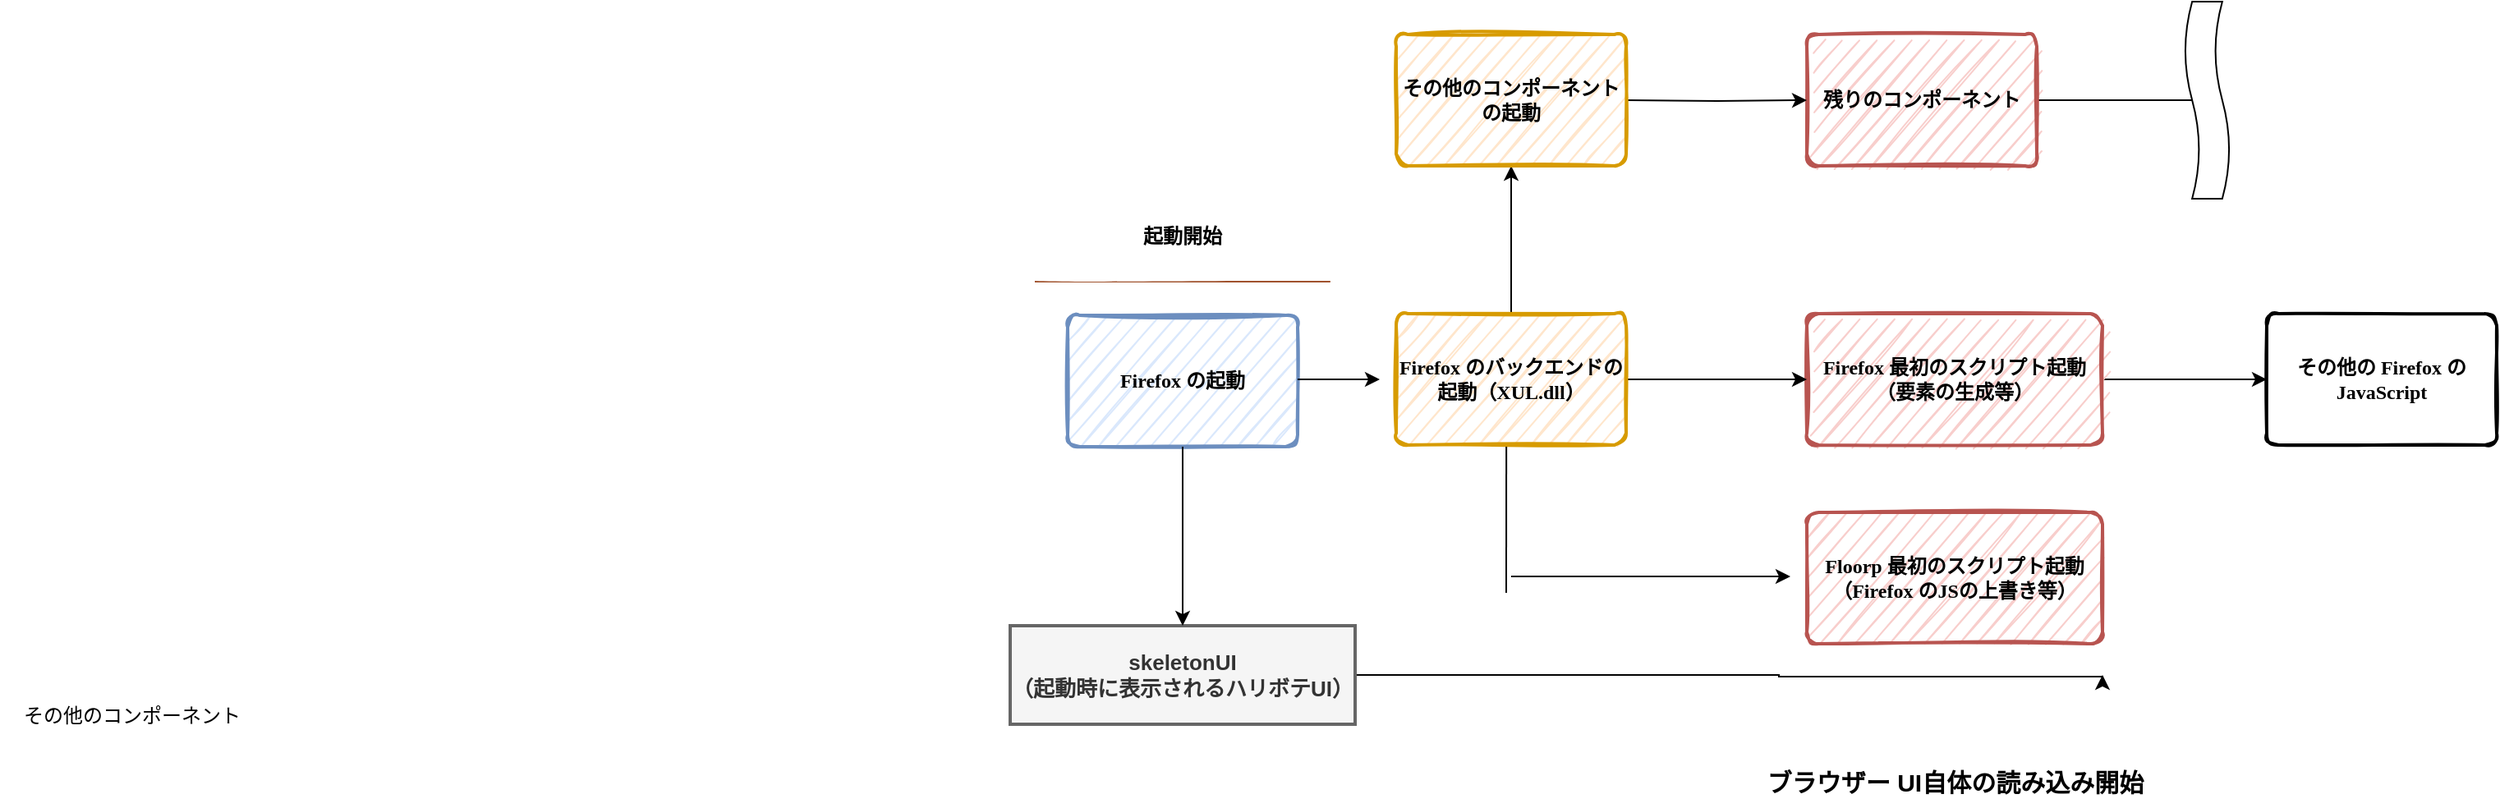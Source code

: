 <mxfile version="21.2.6" type="github">
  <diagram id="wFE0QG_FPsp0jaGvCLVb" name="Page-1">
    <mxGraphModel dx="2033" dy="736" grid="1" gridSize="10" guides="1" tooltips="1" connect="1" arrows="1" fold="1" page="1" pageScale="1" pageWidth="850" pageHeight="1100" math="0" shadow="0">
      <root>
        <mxCell id="0" />
        <mxCell id="1" parent="0" />
        <object label="起動開始&#xa;" status="New" id="_5mSTuPxr-ZiKRkBDSY7-2">
          <mxCell style="swimlane;strokeWidth=2;fontFamily=Permanent Marker;html=0;startSize=1;verticalAlign=bottom;spacingBottom=5;points=[];childLayout=stackLayout;stackBorder=20;stackSpacing=20;resizeLast=0;resizeParent=1;horizontalStack=0;collapsible=0;sketch=1;strokeColor=none;fillStyle=solid;fillColor=#A0522D;" parent="1" vertex="1">
            <mxGeometry x="30" y="270" width="180" height="221" as="geometry" />
          </mxCell>
        </object>
        <object label="Firefox の起動&lt;i&gt;&lt;span style=&quot;font-weight: normal&quot;&gt;&lt;br&gt;&lt;/span&gt;&lt;/i&gt;" placeholders="1" id="_5mSTuPxr-ZiKRkBDSY7-3">
          <mxCell style="whiteSpace=wrap;html=1;strokeWidth=2;fillColor=#dae8fc;fontStyle=1;spacingTop=0;rounded=1;arcSize=9;points=[];sketch=1;fontFamily=Permanent Marker;hachureGap=8;fillWeight=1;strokeColor=#6c8ebf;" parent="_5mSTuPxr-ZiKRkBDSY7-2" vertex="1">
            <mxGeometry x="20" y="21" width="140" height="80" as="geometry" />
          </mxCell>
        </object>
        <mxCell id="OLEUzLPQlqHIPB4nFk42-16" value="" style="edgeStyle=orthogonalEdgeStyle;rounded=0;orthogonalLoop=1;jettySize=auto;html=1;" edge="1" parent="1" source="_5mSTuPxr-ZiKRkBDSY7-11" target="_5mSTuPxr-ZiKRkBDSY7-5">
          <mxGeometry relative="1" as="geometry" />
        </mxCell>
        <object label="Firefox 最初のスクリプト起動&lt;br&gt;（要素の生成等）" placeholders="1" id="_5mSTuPxr-ZiKRkBDSY7-11">
          <mxCell style="whiteSpace=wrap;html=1;strokeWidth=2;fillColor=#f8cecc;fontStyle=1;spacingTop=0;rounded=1;arcSize=9;points=[];sketch=1;fontFamily=Permanent Marker;hachureGap=8;fillWeight=1;strokeColor=#b85450;" parent="1" vertex="1">
            <mxGeometry x="500" y="290" width="180" height="80" as="geometry" />
          </mxCell>
        </object>
        <mxCell id="fmuVZZGOlsF8Z4shbadP-11" value="" style="edgeStyle=orthogonalEdgeStyle;rounded=0;orthogonalLoop=1;jettySize=auto;html=1;" parent="1" source="_5mSTuPxr-ZiKRkBDSY7-10" edge="1">
          <mxGeometry relative="1" as="geometry">
            <mxPoint x="750" y="160" as="targetPoint" />
          </mxGeometry>
        </mxCell>
        <object label="残りのコンポーネント" placeholders="1" id="_5mSTuPxr-ZiKRkBDSY7-10">
          <mxCell style="whiteSpace=wrap;html=1;strokeWidth=2;fillColor=#f8cecc;fontStyle=1;spacingTop=0;rounded=1;arcSize=9;points=[];sketch=1;fontFamily=Permanent Marker;hachureGap=8;fillWeight=1;strokeColor=#b85450;" parent="1" vertex="1">
            <mxGeometry x="500" y="120" width="140" height="80" as="geometry" />
          </mxCell>
        </object>
        <mxCell id="fmuVZZGOlsF8Z4shbadP-1" value="" style="endArrow=classic;html=1;rounded=0;" parent="1" edge="1">
          <mxGeometry width="50" height="50" relative="1" as="geometry">
            <mxPoint x="190" y="330" as="sourcePoint" />
            <mxPoint x="240" y="330" as="targetPoint" />
          </mxGeometry>
        </mxCell>
        <mxCell id="fmuVZZGOlsF8Z4shbadP-7" value="" style="edgeStyle=orthogonalEdgeStyle;rounded=0;orthogonalLoop=1;jettySize=auto;html=1;" parent="1" source="_5mSTuPxr-ZiKRkBDSY7-4" edge="1">
          <mxGeometry relative="1" as="geometry">
            <mxPoint x="320" y="200" as="targetPoint" />
          </mxGeometry>
        </mxCell>
        <mxCell id="fmuVZZGOlsF8Z4shbadP-9" value="" style="edgeStyle=orthogonalEdgeStyle;rounded=0;orthogonalLoop=1;jettySize=auto;html=1;" parent="1" source="_5mSTuPxr-ZiKRkBDSY7-4" target="_5mSTuPxr-ZiKRkBDSY7-11" edge="1">
          <mxGeometry relative="1" as="geometry" />
        </mxCell>
        <object label="Firefox のバックエンドの起動（XUL.dll）" placeholders="1" id="_5mSTuPxr-ZiKRkBDSY7-4">
          <mxCell style="whiteSpace=wrap;html=1;strokeWidth=2;fillColor=#ffe6cc;fontStyle=1;spacingTop=0;rounded=1;arcSize=9;points=[];sketch=1;fontFamily=Permanent Marker;hachureGap=8;fillWeight=1;strokeColor=#d79b00;" parent="1" vertex="1">
            <mxGeometry x="250" y="290" width="140" height="80" as="geometry" />
          </mxCell>
        </object>
        <object label="&lt;div&gt;その他の Firefox の JavaScript&lt;/div&gt;" placeholders="1" id="_5mSTuPxr-ZiKRkBDSY7-5">
          <mxCell style="whiteSpace=wrap;html=1;strokeWidth=2;fillColor=swimlane;fontStyle=1;spacingTop=0;rounded=1;arcSize=9;points=[];sketch=1;fontFamily=Permanent Marker;hachureGap=8;fillWeight=1;" parent="1" vertex="1">
            <mxGeometry x="780" y="290" width="140" height="80" as="geometry" />
          </mxCell>
        </object>
        <mxCell id="fmuVZZGOlsF8Z4shbadP-10" value="" style="edgeStyle=orthogonalEdgeStyle;rounded=0;orthogonalLoop=1;jettySize=auto;html=1;" parent="1" target="_5mSTuPxr-ZiKRkBDSY7-10" edge="1">
          <mxGeometry relative="1" as="geometry">
            <mxPoint x="390" y="160" as="sourcePoint" />
          </mxGeometry>
        </mxCell>
        <mxCell id="fmuVZZGOlsF8Z4shbadP-14" style="edgeStyle=orthogonalEdgeStyle;rounded=0;orthogonalLoop=1;jettySize=auto;html=1;" parent="1" source="fmuVZZGOlsF8Z4shbadP-12" edge="1">
          <mxGeometry relative="1" as="geometry">
            <mxPoint x="680" y="510" as="targetPoint" />
            <Array as="points">
              <mxPoint x="483" y="510" />
              <mxPoint x="483" y="511" />
            </Array>
          </mxGeometry>
        </mxCell>
        <mxCell id="fmuVZZGOlsF8Z4shbadP-12" value="&lt;font style=&quot;font-size: 13px;&quot;&gt;&lt;b&gt;skeletonUI&lt;br&gt;（起動時に表示されるハリボテUI）&lt;/b&gt;&lt;/font&gt;" style="whiteSpace=wrap;html=1;fillColor=#f5f5f5;fontColor=#333333;strokeColor=#666666;strokeWidth=2;" parent="1" vertex="1">
          <mxGeometry x="15" y="480" width="210" height="60" as="geometry" />
        </mxCell>
        <mxCell id="fmuVZZGOlsF8Z4shbadP-13" value="" style="edgeStyle=orthogonalEdgeStyle;rounded=0;orthogonalLoop=1;jettySize=auto;html=1;" parent="1" source="_5mSTuPxr-ZiKRkBDSY7-3" target="fmuVZZGOlsF8Z4shbadP-12" edge="1">
          <mxGeometry relative="1" as="geometry" />
        </mxCell>
        <mxCell id="fmuVZZGOlsF8Z4shbadP-15" value="その他のコンポーネント" style="text;html=1;align=center;verticalAlign=middle;resizable=0;points=[];autosize=1;strokeColor=none;fillColor=none;" parent="1" vertex="1">
          <mxGeometry x="-600" y="520" width="160" height="30" as="geometry" />
        </mxCell>
        <object label="その他のコンポーネントの起動" placeholders="1" id="fmuVZZGOlsF8Z4shbadP-16">
          <mxCell style="whiteSpace=wrap;html=1;strokeWidth=2;fillColor=#ffe6cc;fontStyle=1;spacingTop=0;rounded=1;arcSize=9;points=[];sketch=1;fontFamily=Permanent Marker;hachureGap=8;fillWeight=1;strokeColor=#d79b00;" parent="1" vertex="1">
            <mxGeometry x="250" y="120" width="140" height="80" as="geometry" />
          </mxCell>
        </object>
        <mxCell id="fmuVZZGOlsF8Z4shbadP-18" value="" style="shape=tape;whiteSpace=wrap;html=1;rotation=-90;size=0.333;" parent="1" vertex="1">
          <mxGeometry x="683.75" y="146.25" width="120" height="27.5" as="geometry" />
        </mxCell>
        <object label="Floorp 最初のスクリプト起動&lt;br&gt;（Firefox のJSの上書き等）" placeholders="1" id="OLEUzLPQlqHIPB4nFk42-5">
          <mxCell style="whiteSpace=wrap;html=1;strokeWidth=2;fillColor=#f8cecc;fontStyle=1;spacingTop=0;rounded=1;arcSize=9;points=[];sketch=1;fontFamily=Permanent Marker;hachureGap=8;fillWeight=1;strokeColor=#b85450;" vertex="1" parent="1">
            <mxGeometry x="500" y="411" width="180" height="80" as="geometry" />
          </mxCell>
        </object>
        <mxCell id="OLEUzLPQlqHIPB4nFk42-7" value="" style="endArrow=none;html=1;rounded=0;entryX=0.479;entryY=1.013;entryDx=0;entryDy=0;entryPerimeter=0;" edge="1" parent="1" target="_5mSTuPxr-ZiKRkBDSY7-4">
          <mxGeometry width="50" height="50" relative="1" as="geometry">
            <mxPoint x="317" y="460" as="sourcePoint" />
            <mxPoint x="500" y="560" as="targetPoint" />
          </mxGeometry>
        </mxCell>
        <mxCell id="OLEUzLPQlqHIPB4nFk42-8" value="" style="endArrow=classic;html=1;rounded=0;" edge="1" parent="1">
          <mxGeometry width="50" height="50" relative="1" as="geometry">
            <mxPoint x="320" y="450" as="sourcePoint" />
            <mxPoint x="490" y="450" as="targetPoint" />
          </mxGeometry>
        </mxCell>
        <mxCell id="OLEUzLPQlqHIPB4nFk42-10" value="&lt;b&gt;&lt;font style=&quot;font-size: 15px;&quot;&gt;ブラウザー UI自体の読み込み開始&lt;/font&gt;&lt;/b&gt;" style="text;html=1;align=center;verticalAlign=middle;resizable=0;points=[];autosize=1;strokeColor=none;fillColor=none;" vertex="1" parent="1">
          <mxGeometry x="465" y="560" width="250" height="30" as="geometry" />
        </mxCell>
      </root>
    </mxGraphModel>
  </diagram>
</mxfile>
